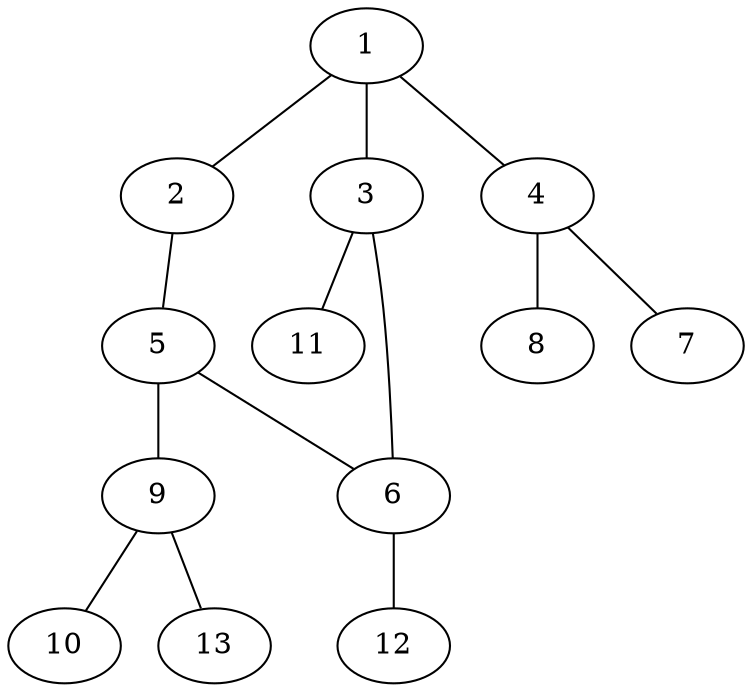 graph molecule_3827 {
	1	 [chem=C];
	2	 [chem=O];
	1 -- 2	 [valence=1];
	3	 [chem=C];
	1 -- 3	 [valence=2];
	4	 [chem=N];
	1 -- 4	 [valence=1];
	5	 [chem=C];
	2 -- 5	 [valence=1];
	6	 [chem=C];
	3 -- 6	 [valence=1];
	11	 [chem=H];
	3 -- 11	 [valence=1];
	7	 [chem=O];
	4 -- 7	 [valence=2];
	8	 [chem=O];
	4 -- 8	 [valence=1];
	5 -- 6	 [valence=2];
	9	 [chem=C];
	5 -- 9	 [valence=1];
	12	 [chem=H];
	6 -- 12	 [valence=1];
	10	 [chem=O];
	9 -- 10	 [valence=2];
	13	 [chem=H];
	9 -- 13	 [valence=1];
}

